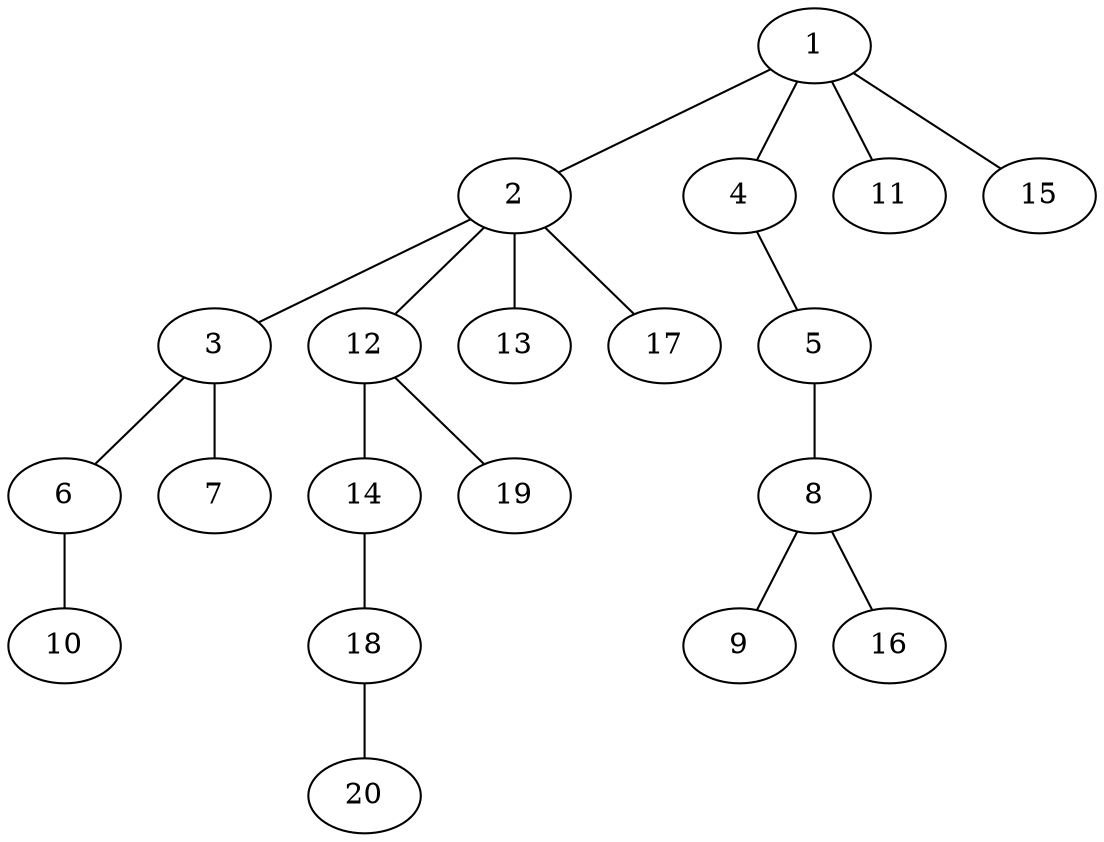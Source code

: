 graph graphname {1--2
1--4
1--11
1--15
2--3
2--12
2--13
2--17
3--6
3--7
4--5
5--8
6--10
8--9
8--16
12--14
12--19
14--18
18--20
}